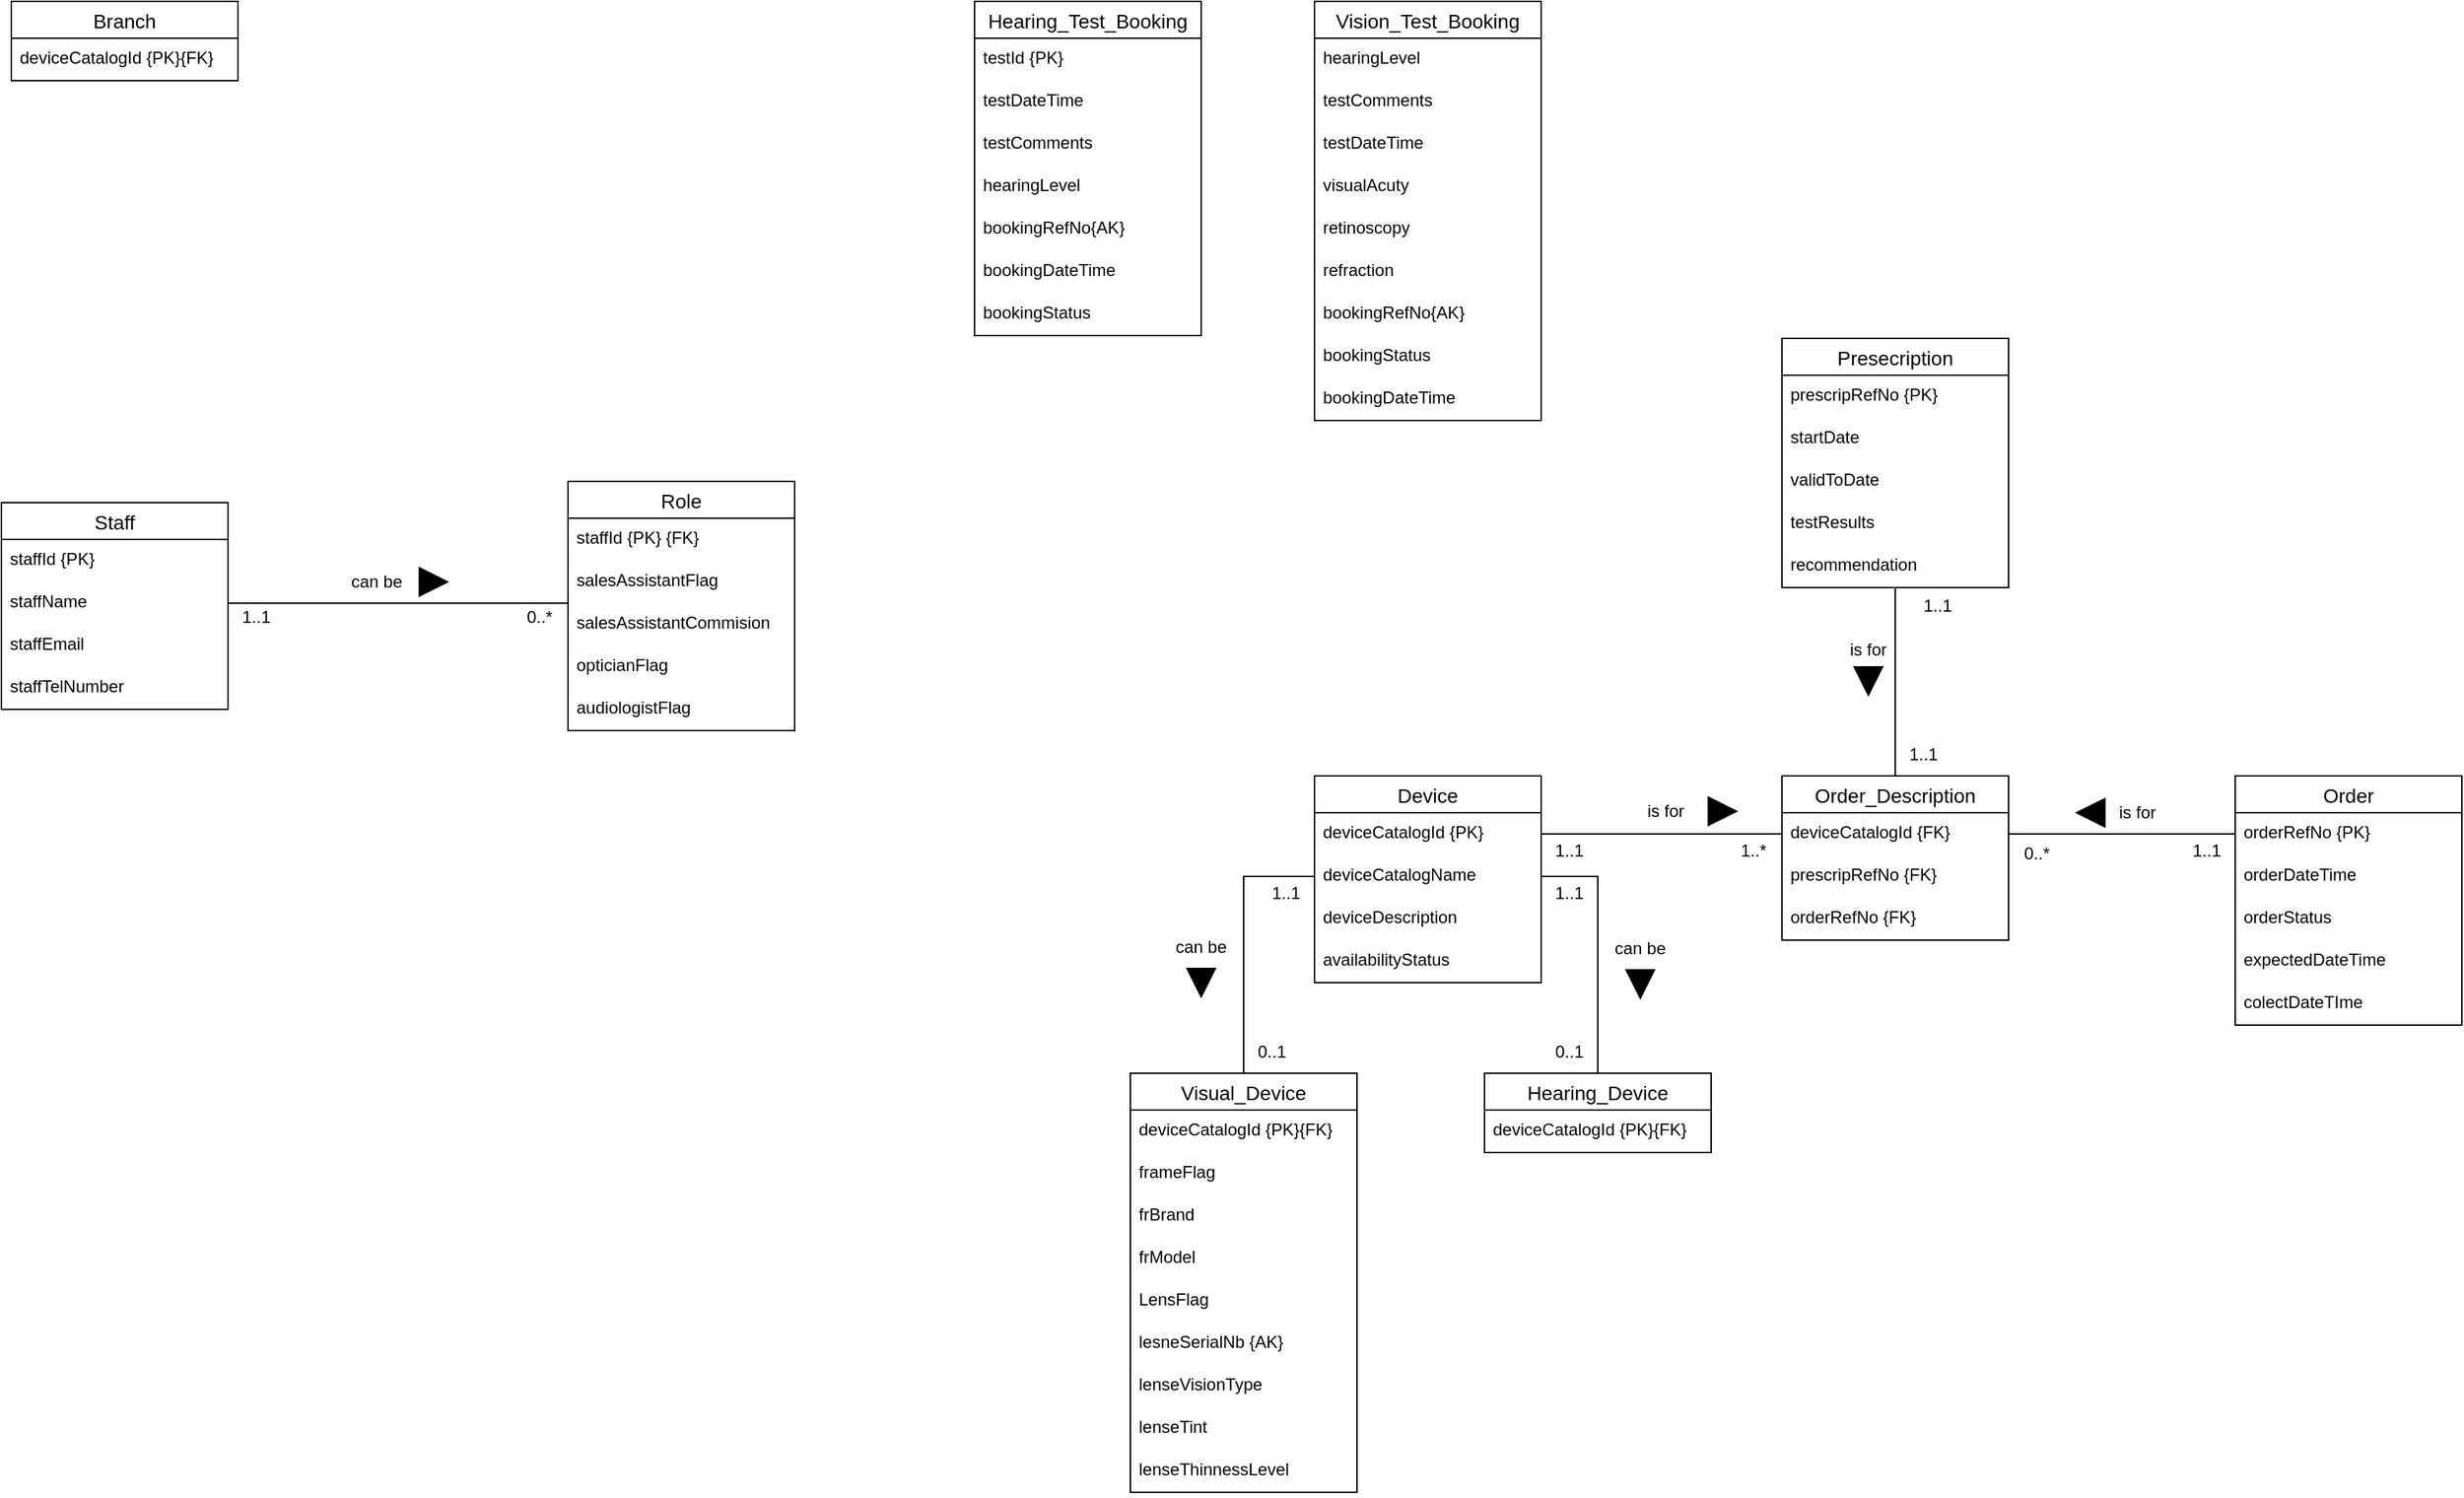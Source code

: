 <mxfile version="15.8.0" type="github">
  <diagram id="m7L3bO5dLPR57AYVn0N6" name="Page-1">
    <mxGraphModel dx="1673" dy="887" grid="1" gridSize="10" guides="1" tooltips="1" connect="1" arrows="1" fold="1" page="1" pageScale="1" pageWidth="850" pageHeight="1100" math="0" shadow="0">
      <root>
        <mxCell id="0" />
        <mxCell id="1" parent="0" />
        <mxCell id="rh7jWQ7DU89hcFFKtQTM-1" value="Staff" style="swimlane;fontStyle=0;childLayout=stackLayout;horizontal=1;startSize=26;horizontalStack=0;resizeParent=1;resizeParentMax=0;resizeLast=0;collapsible=1;marginBottom=0;align=center;fontSize=14;" vertex="1" parent="1">
          <mxGeometry x="33" y="394" width="160" height="146" as="geometry" />
        </mxCell>
        <mxCell id="rh7jWQ7DU89hcFFKtQTM-2" value="staffId {PK}" style="text;strokeColor=none;fillColor=none;spacingLeft=4;spacingRight=4;overflow=hidden;rotatable=0;points=[[0,0.5],[1,0.5]];portConstraint=eastwest;fontSize=12;" vertex="1" parent="rh7jWQ7DU89hcFFKtQTM-1">
          <mxGeometry y="26" width="160" height="30" as="geometry" />
        </mxCell>
        <mxCell id="rh7jWQ7DU89hcFFKtQTM-3" value="staffName" style="text;strokeColor=none;fillColor=none;spacingLeft=4;spacingRight=4;overflow=hidden;rotatable=0;points=[[0,0.5],[1,0.5]];portConstraint=eastwest;fontSize=12;" vertex="1" parent="rh7jWQ7DU89hcFFKtQTM-1">
          <mxGeometry y="56" width="160" height="30" as="geometry" />
        </mxCell>
        <mxCell id="rh7jWQ7DU89hcFFKtQTM-4" value="staffEmail" style="text;strokeColor=none;fillColor=none;spacingLeft=4;spacingRight=4;overflow=hidden;rotatable=0;points=[[0,0.5],[1,0.5]];portConstraint=eastwest;fontSize=12;" vertex="1" parent="rh7jWQ7DU89hcFFKtQTM-1">
          <mxGeometry y="86" width="160" height="30" as="geometry" />
        </mxCell>
        <mxCell id="rh7jWQ7DU89hcFFKtQTM-14" value="staffTelNumber" style="text;strokeColor=none;fillColor=none;spacingLeft=4;spacingRight=4;overflow=hidden;rotatable=0;points=[[0,0.5],[1,0.5]];portConstraint=eastwest;fontSize=12;" vertex="1" parent="rh7jWQ7DU89hcFFKtQTM-1">
          <mxGeometry y="116" width="160" height="30" as="geometry" />
        </mxCell>
        <mxCell id="rh7jWQ7DU89hcFFKtQTM-5" value="Role" style="swimlane;fontStyle=0;childLayout=stackLayout;horizontal=1;startSize=26;horizontalStack=0;resizeParent=1;resizeParentMax=0;resizeLast=0;collapsible=1;marginBottom=0;align=center;fontSize=14;" vertex="1" parent="1">
          <mxGeometry x="433" y="379" width="160" height="176" as="geometry" />
        </mxCell>
        <mxCell id="rh7jWQ7DU89hcFFKtQTM-15" value="staffId {PK} {FK}" style="text;strokeColor=none;fillColor=none;spacingLeft=4;spacingRight=4;overflow=hidden;rotatable=0;points=[[0,0.5],[1,0.5]];portConstraint=eastwest;fontSize=12;" vertex="1" parent="rh7jWQ7DU89hcFFKtQTM-5">
          <mxGeometry y="26" width="160" height="30" as="geometry" />
        </mxCell>
        <mxCell id="rh7jWQ7DU89hcFFKtQTM-6" value="salesAssistantFlag" style="text;strokeColor=none;fillColor=none;spacingLeft=4;spacingRight=4;overflow=hidden;rotatable=0;points=[[0,0.5],[1,0.5]];portConstraint=eastwest;fontSize=12;" vertex="1" parent="rh7jWQ7DU89hcFFKtQTM-5">
          <mxGeometry y="56" width="160" height="30" as="geometry" />
        </mxCell>
        <mxCell id="rh7jWQ7DU89hcFFKtQTM-16" value="salesAssistantCommision" style="text;strokeColor=none;fillColor=none;spacingLeft=4;spacingRight=4;overflow=hidden;rotatable=0;points=[[0,0.5],[1,0.5]];portConstraint=eastwest;fontSize=12;" vertex="1" parent="rh7jWQ7DU89hcFFKtQTM-5">
          <mxGeometry y="86" width="160" height="30" as="geometry" />
        </mxCell>
        <mxCell id="rh7jWQ7DU89hcFFKtQTM-7" value="opticianFlag" style="text;strokeColor=none;fillColor=none;spacingLeft=4;spacingRight=4;overflow=hidden;rotatable=0;points=[[0,0.5],[1,0.5]];portConstraint=eastwest;fontSize=12;" vertex="1" parent="rh7jWQ7DU89hcFFKtQTM-5">
          <mxGeometry y="116" width="160" height="30" as="geometry" />
        </mxCell>
        <mxCell id="rh7jWQ7DU89hcFFKtQTM-8" value="audiologistFlag" style="text;strokeColor=none;fillColor=none;spacingLeft=4;spacingRight=4;overflow=hidden;rotatable=0;points=[[0,0.5],[1,0.5]];portConstraint=eastwest;fontSize=12;" vertex="1" parent="rh7jWQ7DU89hcFFKtQTM-5">
          <mxGeometry y="146" width="160" height="30" as="geometry" />
        </mxCell>
        <mxCell id="rh7jWQ7DU89hcFFKtQTM-10" value="can be" style="text;html=1;strokeColor=none;fillColor=none;align=center;verticalAlign=middle;whiteSpace=wrap;rounded=0;" vertex="1" parent="1">
          <mxGeometry x="268" y="435" width="60" height="30" as="geometry" />
        </mxCell>
        <mxCell id="rh7jWQ7DU89hcFFKtQTM-11" value="" style="triangle;whiteSpace=wrap;html=1;fillColor=#000000;" vertex="1" parent="1">
          <mxGeometry x="328" y="440" width="20" height="20" as="geometry" />
        </mxCell>
        <mxCell id="rh7jWQ7DU89hcFFKtQTM-12" value="0..*" style="text;html=1;strokeColor=none;fillColor=none;align=center;verticalAlign=middle;whiteSpace=wrap;rounded=0;" vertex="1" parent="1">
          <mxGeometry x="383" y="460" width="60" height="30" as="geometry" />
        </mxCell>
        <mxCell id="rh7jWQ7DU89hcFFKtQTM-13" value="1..1" style="text;html=1;strokeColor=none;fillColor=none;align=center;verticalAlign=middle;whiteSpace=wrap;rounded=0;" vertex="1" parent="1">
          <mxGeometry x="183" y="460" width="60" height="30" as="geometry" />
        </mxCell>
        <mxCell id="rh7jWQ7DU89hcFFKtQTM-19" style="edgeStyle=orthogonalEdgeStyle;rounded=0;orthogonalLoop=1;jettySize=auto;html=1;entryX=0;entryY=0.5;entryDx=0;entryDy=0;endArrow=none;endFill=0;" edge="1" parent="1" source="rh7jWQ7DU89hcFFKtQTM-3" target="rh7jWQ7DU89hcFFKtQTM-6">
          <mxGeometry relative="1" as="geometry">
            <Array as="points">
              <mxPoint x="433" y="465" />
            </Array>
          </mxGeometry>
        </mxCell>
        <mxCell id="rh7jWQ7DU89hcFFKtQTM-20" value="Device" style="swimlane;fontStyle=0;childLayout=stackLayout;horizontal=1;startSize=26;horizontalStack=0;resizeParent=1;resizeParentMax=0;resizeLast=0;collapsible=1;marginBottom=0;align=center;fontSize=14;" vertex="1" parent="1">
          <mxGeometry x="960" y="587" width="160" height="146" as="geometry" />
        </mxCell>
        <mxCell id="rh7jWQ7DU89hcFFKtQTM-21" value="deviceCatalogId {PK}" style="text;strokeColor=none;fillColor=none;spacingLeft=4;spacingRight=4;overflow=hidden;rotatable=0;points=[[0,0.5],[1,0.5]];portConstraint=eastwest;fontSize=12;" vertex="1" parent="rh7jWQ7DU89hcFFKtQTM-20">
          <mxGeometry y="26" width="160" height="30" as="geometry" />
        </mxCell>
        <mxCell id="rh7jWQ7DU89hcFFKtQTM-22" value="deviceCatalogName" style="text;strokeColor=none;fillColor=none;spacingLeft=4;spacingRight=4;overflow=hidden;rotatable=0;points=[[0,0.5],[1,0.5]];portConstraint=eastwest;fontSize=12;" vertex="1" parent="rh7jWQ7DU89hcFFKtQTM-20">
          <mxGeometry y="56" width="160" height="30" as="geometry" />
        </mxCell>
        <mxCell id="rh7jWQ7DU89hcFFKtQTM-23" value="deviceDescription" style="text;strokeColor=none;fillColor=none;spacingLeft=4;spacingRight=4;overflow=hidden;rotatable=0;points=[[0,0.5],[1,0.5]];portConstraint=eastwest;fontSize=12;" vertex="1" parent="rh7jWQ7DU89hcFFKtQTM-20">
          <mxGeometry y="86" width="160" height="30" as="geometry" />
        </mxCell>
        <mxCell id="rh7jWQ7DU89hcFFKtQTM-24" value="availabilityStatus" style="text;strokeColor=none;fillColor=none;spacingLeft=4;spacingRight=4;overflow=hidden;rotatable=0;points=[[0,0.5],[1,0.5]];portConstraint=eastwest;fontSize=12;" vertex="1" parent="rh7jWQ7DU89hcFFKtQTM-20">
          <mxGeometry y="116" width="160" height="30" as="geometry" />
        </mxCell>
        <mxCell id="rh7jWQ7DU89hcFFKtQTM-25" value="Visual_Device" style="swimlane;fontStyle=0;childLayout=stackLayout;horizontal=1;startSize=26;horizontalStack=0;resizeParent=1;resizeParentMax=0;resizeLast=0;collapsible=1;marginBottom=0;align=center;fontSize=14;" vertex="1" parent="1">
          <mxGeometry x="830" y="797" width="160" height="296" as="geometry" />
        </mxCell>
        <mxCell id="rh7jWQ7DU89hcFFKtQTM-51" value="deviceCatalogId {PK}{FK}" style="text;strokeColor=none;fillColor=none;spacingLeft=4;spacingRight=4;overflow=hidden;rotatable=0;points=[[0,0.5],[1,0.5]];portConstraint=eastwest;fontSize=12;" vertex="1" parent="rh7jWQ7DU89hcFFKtQTM-25">
          <mxGeometry y="26" width="160" height="30" as="geometry" />
        </mxCell>
        <mxCell id="rh7jWQ7DU89hcFFKtQTM-53" value="frameFlag" style="text;strokeColor=none;fillColor=none;spacingLeft=4;spacingRight=4;overflow=hidden;rotatable=0;points=[[0,0.5],[1,0.5]];portConstraint=eastwest;fontSize=12;" vertex="1" parent="rh7jWQ7DU89hcFFKtQTM-25">
          <mxGeometry y="56" width="160" height="30" as="geometry" />
        </mxCell>
        <mxCell id="rh7jWQ7DU89hcFFKtQTM-54" value="frBrand" style="text;strokeColor=none;fillColor=none;spacingLeft=4;spacingRight=4;overflow=hidden;rotatable=0;points=[[0,0.5],[1,0.5]];portConstraint=eastwest;fontSize=12;" vertex="1" parent="rh7jWQ7DU89hcFFKtQTM-25">
          <mxGeometry y="86" width="160" height="30" as="geometry" />
        </mxCell>
        <mxCell id="rh7jWQ7DU89hcFFKtQTM-55" value="frModel" style="text;strokeColor=none;fillColor=none;spacingLeft=4;spacingRight=4;overflow=hidden;rotatable=0;points=[[0,0.5],[1,0.5]];portConstraint=eastwest;fontSize=12;" vertex="1" parent="rh7jWQ7DU89hcFFKtQTM-25">
          <mxGeometry y="116" width="160" height="30" as="geometry" />
        </mxCell>
        <mxCell id="rh7jWQ7DU89hcFFKtQTM-56" value="LensFlag" style="text;strokeColor=none;fillColor=none;spacingLeft=4;spacingRight=4;overflow=hidden;rotatable=0;points=[[0,0.5],[1,0.5]];portConstraint=eastwest;fontSize=12;" vertex="1" parent="rh7jWQ7DU89hcFFKtQTM-25">
          <mxGeometry y="146" width="160" height="30" as="geometry" />
        </mxCell>
        <mxCell id="rh7jWQ7DU89hcFFKtQTM-57" value="lesneSerialNb {AK}" style="text;strokeColor=none;fillColor=none;spacingLeft=4;spacingRight=4;overflow=hidden;rotatable=0;points=[[0,0.5],[1,0.5]];portConstraint=eastwest;fontSize=12;" vertex="1" parent="rh7jWQ7DU89hcFFKtQTM-25">
          <mxGeometry y="176" width="160" height="30" as="geometry" />
        </mxCell>
        <mxCell id="rh7jWQ7DU89hcFFKtQTM-59" value="lenseVisionType" style="text;strokeColor=none;fillColor=none;spacingLeft=4;spacingRight=4;overflow=hidden;rotatable=0;points=[[0,0.5],[1,0.5]];portConstraint=eastwest;fontSize=12;" vertex="1" parent="rh7jWQ7DU89hcFFKtQTM-25">
          <mxGeometry y="206" width="160" height="30" as="geometry" />
        </mxCell>
        <mxCell id="rh7jWQ7DU89hcFFKtQTM-60" value="lenseTint" style="text;strokeColor=none;fillColor=none;spacingLeft=4;spacingRight=4;overflow=hidden;rotatable=0;points=[[0,0.5],[1,0.5]];portConstraint=eastwest;fontSize=12;" vertex="1" parent="rh7jWQ7DU89hcFFKtQTM-25">
          <mxGeometry y="236" width="160" height="30" as="geometry" />
        </mxCell>
        <mxCell id="rh7jWQ7DU89hcFFKtQTM-58" value="lenseThinnessLevel" style="text;strokeColor=none;fillColor=none;spacingLeft=4;spacingRight=4;overflow=hidden;rotatable=0;points=[[0,0.5],[1,0.5]];portConstraint=eastwest;fontSize=12;" vertex="1" parent="rh7jWQ7DU89hcFFKtQTM-25">
          <mxGeometry y="266" width="160" height="30" as="geometry" />
        </mxCell>
        <mxCell id="rh7jWQ7DU89hcFFKtQTM-30" value="Hearing_Device" style="swimlane;fontStyle=0;childLayout=stackLayout;horizontal=1;startSize=26;horizontalStack=0;resizeParent=1;resizeParentMax=0;resizeLast=0;collapsible=1;marginBottom=0;align=center;fontSize=14;" vertex="1" parent="1">
          <mxGeometry x="1080" y="797" width="160" height="56" as="geometry" />
        </mxCell>
        <mxCell id="rh7jWQ7DU89hcFFKtQTM-52" value="deviceCatalogId {PK}{FK}" style="text;strokeColor=none;fillColor=none;spacingLeft=4;spacingRight=4;overflow=hidden;rotatable=0;points=[[0,0.5],[1,0.5]];portConstraint=eastwest;fontSize=12;" vertex="1" parent="rh7jWQ7DU89hcFFKtQTM-30">
          <mxGeometry y="26" width="160" height="30" as="geometry" />
        </mxCell>
        <mxCell id="rh7jWQ7DU89hcFFKtQTM-35" style="edgeStyle=orthogonalEdgeStyle;rounded=0;orthogonalLoop=1;jettySize=auto;html=1;endArrow=none;endFill=0;" edge="1" parent="1" source="rh7jWQ7DU89hcFFKtQTM-22" target="rh7jWQ7DU89hcFFKtQTM-25">
          <mxGeometry relative="1" as="geometry" />
        </mxCell>
        <mxCell id="rh7jWQ7DU89hcFFKtQTM-36" style="edgeStyle=orthogonalEdgeStyle;rounded=0;orthogonalLoop=1;jettySize=auto;html=1;endArrow=none;endFill=0;" edge="1" parent="1" source="rh7jWQ7DU89hcFFKtQTM-22" target="rh7jWQ7DU89hcFFKtQTM-30">
          <mxGeometry relative="1" as="geometry" />
        </mxCell>
        <mxCell id="rh7jWQ7DU89hcFFKtQTM-37" value="can be" style="text;html=1;strokeColor=none;fillColor=none;align=center;verticalAlign=middle;whiteSpace=wrap;rounded=0;" vertex="1" parent="1">
          <mxGeometry x="850" y="693" width="60" height="30" as="geometry" />
        </mxCell>
        <mxCell id="rh7jWQ7DU89hcFFKtQTM-39" value="" style="triangle;whiteSpace=wrap;html=1;fillColor=#000000;direction=south;" vertex="1" parent="1">
          <mxGeometry x="870" y="723" width="20" height="20" as="geometry" />
        </mxCell>
        <mxCell id="rh7jWQ7DU89hcFFKtQTM-40" value="can be" style="text;html=1;strokeColor=none;fillColor=none;align=center;verticalAlign=middle;whiteSpace=wrap;rounded=0;" vertex="1" parent="1">
          <mxGeometry x="1160" y="694" width="60" height="30" as="geometry" />
        </mxCell>
        <mxCell id="rh7jWQ7DU89hcFFKtQTM-41" value="" style="triangle;whiteSpace=wrap;html=1;fillColor=#000000;direction=south;" vertex="1" parent="1">
          <mxGeometry x="1180" y="724" width="20" height="20" as="geometry" />
        </mxCell>
        <mxCell id="rh7jWQ7DU89hcFFKtQTM-42" value="0..1" style="text;html=1;strokeColor=none;fillColor=none;align=center;verticalAlign=middle;whiteSpace=wrap;rounded=0;" vertex="1" parent="1">
          <mxGeometry x="900" y="767" width="60" height="30" as="geometry" />
        </mxCell>
        <mxCell id="rh7jWQ7DU89hcFFKtQTM-43" value="0..1" style="text;html=1;strokeColor=none;fillColor=none;align=center;verticalAlign=middle;whiteSpace=wrap;rounded=0;" vertex="1" parent="1">
          <mxGeometry x="1110" y="767" width="60" height="30" as="geometry" />
        </mxCell>
        <mxCell id="rh7jWQ7DU89hcFFKtQTM-44" value="1..1" style="text;html=1;strokeColor=none;fillColor=none;align=center;verticalAlign=middle;whiteSpace=wrap;rounded=0;" vertex="1" parent="1">
          <mxGeometry x="1110" y="655" width="60" height="30" as="geometry" />
        </mxCell>
        <mxCell id="rh7jWQ7DU89hcFFKtQTM-45" value="1..1" style="text;html=1;strokeColor=none;fillColor=none;align=center;verticalAlign=middle;whiteSpace=wrap;rounded=0;" vertex="1" parent="1">
          <mxGeometry x="910" y="655" width="60" height="30" as="geometry" />
        </mxCell>
        <mxCell id="rh7jWQ7DU89hcFFKtQTM-61" value="Hearing_Test_Booking" style="swimlane;fontStyle=0;childLayout=stackLayout;horizontal=1;startSize=26;horizontalStack=0;resizeParent=1;resizeParentMax=0;resizeLast=0;collapsible=1;marginBottom=0;align=center;fontSize=14;" vertex="1" parent="1">
          <mxGeometry x="720" y="40" width="160" height="236" as="geometry" />
        </mxCell>
        <mxCell id="rh7jWQ7DU89hcFFKtQTM-62" value="testId {PK}" style="text;strokeColor=none;fillColor=none;spacingLeft=4;spacingRight=4;overflow=hidden;rotatable=0;points=[[0,0.5],[1,0.5]];portConstraint=eastwest;fontSize=12;" vertex="1" parent="rh7jWQ7DU89hcFFKtQTM-61">
          <mxGeometry y="26" width="160" height="30" as="geometry" />
        </mxCell>
        <mxCell id="rh7jWQ7DU89hcFFKtQTM-63" value="testDateTime" style="text;strokeColor=none;fillColor=none;spacingLeft=4;spacingRight=4;overflow=hidden;rotatable=0;points=[[0,0.5],[1,0.5]];portConstraint=eastwest;fontSize=12;" vertex="1" parent="rh7jWQ7DU89hcFFKtQTM-61">
          <mxGeometry y="56" width="160" height="30" as="geometry" />
        </mxCell>
        <mxCell id="rh7jWQ7DU89hcFFKtQTM-64" value="testComments" style="text;strokeColor=none;fillColor=none;spacingLeft=4;spacingRight=4;overflow=hidden;rotatable=0;points=[[0,0.5],[1,0.5]];portConstraint=eastwest;fontSize=12;" vertex="1" parent="rh7jWQ7DU89hcFFKtQTM-61">
          <mxGeometry y="86" width="160" height="30" as="geometry" />
        </mxCell>
        <mxCell id="rh7jWQ7DU89hcFFKtQTM-71" value="hearingLevel" style="text;strokeColor=none;fillColor=none;spacingLeft=4;spacingRight=4;overflow=hidden;rotatable=0;points=[[0,0.5],[1,0.5]];portConstraint=eastwest;fontSize=12;" vertex="1" parent="rh7jWQ7DU89hcFFKtQTM-61">
          <mxGeometry y="116" width="160" height="30" as="geometry" />
        </mxCell>
        <mxCell id="rh7jWQ7DU89hcFFKtQTM-88" value="bookingRefNo{AK}" style="text;strokeColor=none;fillColor=none;spacingLeft=4;spacingRight=4;overflow=hidden;rotatable=0;points=[[0,0.5],[1,0.5]];portConstraint=eastwest;fontSize=12;" vertex="1" parent="rh7jWQ7DU89hcFFKtQTM-61">
          <mxGeometry y="146" width="160" height="30" as="geometry" />
        </mxCell>
        <mxCell id="rh7jWQ7DU89hcFFKtQTM-89" value="bookingDateTime" style="text;strokeColor=none;fillColor=none;spacingLeft=4;spacingRight=4;overflow=hidden;rotatable=0;points=[[0,0.5],[1,0.5]];portConstraint=eastwest;fontSize=12;" vertex="1" parent="rh7jWQ7DU89hcFFKtQTM-61">
          <mxGeometry y="176" width="160" height="30" as="geometry" />
        </mxCell>
        <mxCell id="rh7jWQ7DU89hcFFKtQTM-90" value="bookingStatus" style="text;strokeColor=none;fillColor=none;spacingLeft=4;spacingRight=4;overflow=hidden;rotatable=0;points=[[0,0.5],[1,0.5]];portConstraint=eastwest;fontSize=12;" vertex="1" parent="rh7jWQ7DU89hcFFKtQTM-61">
          <mxGeometry y="206" width="160" height="30" as="geometry" />
        </mxCell>
        <mxCell id="rh7jWQ7DU89hcFFKtQTM-66" value="Vision_Test_Booking" style="swimlane;fontStyle=0;childLayout=stackLayout;horizontal=1;startSize=26;horizontalStack=0;resizeParent=1;resizeParentMax=0;resizeLast=0;collapsible=1;marginBottom=0;align=center;fontSize=14;" vertex="1" parent="1">
          <mxGeometry x="960" y="40" width="160" height="296" as="geometry" />
        </mxCell>
        <mxCell id="rh7jWQ7DU89hcFFKtQTM-75" value="hearingLevel" style="text;strokeColor=none;fillColor=none;spacingLeft=4;spacingRight=4;overflow=hidden;rotatable=0;points=[[0,0.5],[1,0.5]];portConstraint=eastwest;fontSize=12;" vertex="1" parent="rh7jWQ7DU89hcFFKtQTM-66">
          <mxGeometry y="26" width="160" height="30" as="geometry" />
        </mxCell>
        <mxCell id="rh7jWQ7DU89hcFFKtQTM-74" value="testComments" style="text;strokeColor=none;fillColor=none;spacingLeft=4;spacingRight=4;overflow=hidden;rotatable=0;points=[[0,0.5],[1,0.5]];portConstraint=eastwest;fontSize=12;" vertex="1" parent="rh7jWQ7DU89hcFFKtQTM-66">
          <mxGeometry y="56" width="160" height="30" as="geometry" />
        </mxCell>
        <mxCell id="rh7jWQ7DU89hcFFKtQTM-73" value="testDateTime" style="text;strokeColor=none;fillColor=none;spacingLeft=4;spacingRight=4;overflow=hidden;rotatable=0;points=[[0,0.5],[1,0.5]];portConstraint=eastwest;fontSize=12;" vertex="1" parent="rh7jWQ7DU89hcFFKtQTM-66">
          <mxGeometry y="86" width="160" height="30" as="geometry" />
        </mxCell>
        <mxCell id="rh7jWQ7DU89hcFFKtQTM-72" value="visualAcuty" style="text;strokeColor=none;fillColor=none;spacingLeft=4;spacingRight=4;overflow=hidden;rotatable=0;points=[[0,0.5],[1,0.5]];portConstraint=eastwest;fontSize=12;" vertex="1" parent="rh7jWQ7DU89hcFFKtQTM-66">
          <mxGeometry y="116" width="160" height="30" as="geometry" />
        </mxCell>
        <mxCell id="rh7jWQ7DU89hcFFKtQTM-76" value="retinoscopy" style="text;strokeColor=none;fillColor=none;spacingLeft=4;spacingRight=4;overflow=hidden;rotatable=0;points=[[0,0.5],[1,0.5]];portConstraint=eastwest;fontSize=12;" vertex="1" parent="rh7jWQ7DU89hcFFKtQTM-66">
          <mxGeometry y="146" width="160" height="30" as="geometry" />
        </mxCell>
        <mxCell id="rh7jWQ7DU89hcFFKtQTM-77" value="refraction" style="text;strokeColor=none;fillColor=none;spacingLeft=4;spacingRight=4;overflow=hidden;rotatable=0;points=[[0,0.5],[1,0.5]];portConstraint=eastwest;fontSize=12;" vertex="1" parent="rh7jWQ7DU89hcFFKtQTM-66">
          <mxGeometry y="176" width="160" height="30" as="geometry" />
        </mxCell>
        <mxCell id="rh7jWQ7DU89hcFFKtQTM-91" value="bookingRefNo{AK}" style="text;strokeColor=none;fillColor=none;spacingLeft=4;spacingRight=4;overflow=hidden;rotatable=0;points=[[0,0.5],[1,0.5]];portConstraint=eastwest;fontSize=12;" vertex="1" parent="rh7jWQ7DU89hcFFKtQTM-66">
          <mxGeometry y="206" width="160" height="30" as="geometry" />
        </mxCell>
        <mxCell id="rh7jWQ7DU89hcFFKtQTM-93" value="bookingStatus" style="text;strokeColor=none;fillColor=none;spacingLeft=4;spacingRight=4;overflow=hidden;rotatable=0;points=[[0,0.5],[1,0.5]];portConstraint=eastwest;fontSize=12;" vertex="1" parent="rh7jWQ7DU89hcFFKtQTM-66">
          <mxGeometry y="236" width="160" height="30" as="geometry" />
        </mxCell>
        <mxCell id="rh7jWQ7DU89hcFFKtQTM-92" value="bookingDateTime" style="text;strokeColor=none;fillColor=none;spacingLeft=4;spacingRight=4;overflow=hidden;rotatable=0;points=[[0,0.5],[1,0.5]];portConstraint=eastwest;fontSize=12;" vertex="1" parent="rh7jWQ7DU89hcFFKtQTM-66">
          <mxGeometry y="266" width="160" height="30" as="geometry" />
        </mxCell>
        <mxCell id="rh7jWQ7DU89hcFFKtQTM-94" value="Branch" style="swimlane;fontStyle=0;childLayout=stackLayout;horizontal=1;startSize=26;horizontalStack=0;resizeParent=1;resizeParentMax=0;resizeLast=0;collapsible=1;marginBottom=0;align=center;fontSize=14;" vertex="1" parent="1">
          <mxGeometry x="40" y="40" width="160" height="56" as="geometry" />
        </mxCell>
        <mxCell id="rh7jWQ7DU89hcFFKtQTM-95" value="deviceCatalogId {PK}{FK}" style="text;strokeColor=none;fillColor=none;spacingLeft=4;spacingRight=4;overflow=hidden;rotatable=0;points=[[0,0.5],[1,0.5]];portConstraint=eastwest;fontSize=12;" vertex="1" parent="rh7jWQ7DU89hcFFKtQTM-94">
          <mxGeometry y="26" width="160" height="30" as="geometry" />
        </mxCell>
        <mxCell id="rh7jWQ7DU89hcFFKtQTM-116" style="edgeStyle=orthogonalEdgeStyle;rounded=0;orthogonalLoop=1;jettySize=auto;html=1;endArrow=none;endFill=0;" edge="1" parent="1" source="rh7jWQ7DU89hcFFKtQTM-96" target="rh7jWQ7DU89hcFFKtQTM-100">
          <mxGeometry relative="1" as="geometry">
            <mxPoint x="1370.0" y="441.0" as="targetPoint" />
          </mxGeometry>
        </mxCell>
        <mxCell id="rh7jWQ7DU89hcFFKtQTM-96" value="Order_Description" style="swimlane;fontStyle=0;childLayout=stackLayout;horizontal=1;startSize=26;horizontalStack=0;resizeParent=1;resizeParentMax=0;resizeLast=0;collapsible=1;marginBottom=0;align=center;fontSize=14;" vertex="1" parent="1">
          <mxGeometry x="1290" y="587" width="160" height="116" as="geometry" />
        </mxCell>
        <mxCell id="rh7jWQ7DU89hcFFKtQTM-111" value="deviceCatalogId {FK}" style="text;strokeColor=none;fillColor=none;spacingLeft=4;spacingRight=4;overflow=hidden;rotatable=0;points=[[0,0.5],[1,0.5]];portConstraint=eastwest;fontSize=12;" vertex="1" parent="rh7jWQ7DU89hcFFKtQTM-96">
          <mxGeometry y="26" width="160" height="30" as="geometry" />
        </mxCell>
        <mxCell id="rh7jWQ7DU89hcFFKtQTM-112" value="prescripRefNo {FK}" style="text;strokeColor=none;fillColor=none;spacingLeft=4;spacingRight=4;overflow=hidden;rotatable=0;points=[[0,0.5],[1,0.5]];portConstraint=eastwest;fontSize=12;" vertex="1" parent="rh7jWQ7DU89hcFFKtQTM-96">
          <mxGeometry y="56" width="160" height="30" as="geometry" />
        </mxCell>
        <mxCell id="rh7jWQ7DU89hcFFKtQTM-114" value="orderRefNo {FK}" style="text;strokeColor=none;fillColor=none;spacingLeft=4;spacingRight=4;overflow=hidden;rotatable=0;points=[[0,0.5],[1,0.5]];portConstraint=eastwest;fontSize=12;" vertex="1" parent="rh7jWQ7DU89hcFFKtQTM-96">
          <mxGeometry y="86" width="160" height="30" as="geometry" />
        </mxCell>
        <mxCell id="rh7jWQ7DU89hcFFKtQTM-98" value="Order" style="swimlane;fontStyle=0;childLayout=stackLayout;horizontal=1;startSize=26;horizontalStack=0;resizeParent=1;resizeParentMax=0;resizeLast=0;collapsible=1;marginBottom=0;align=center;fontSize=14;" vertex="1" parent="1">
          <mxGeometry x="1610" y="587" width="160" height="176" as="geometry" />
        </mxCell>
        <mxCell id="rh7jWQ7DU89hcFFKtQTM-99" value="orderRefNo {PK}" style="text;strokeColor=none;fillColor=none;spacingLeft=4;spacingRight=4;overflow=hidden;rotatable=0;points=[[0,0.5],[1,0.5]];portConstraint=eastwest;fontSize=12;" vertex="1" parent="rh7jWQ7DU89hcFFKtQTM-98">
          <mxGeometry y="26" width="160" height="30" as="geometry" />
        </mxCell>
        <mxCell id="rh7jWQ7DU89hcFFKtQTM-106" value="orderDateTime" style="text;strokeColor=none;fillColor=none;spacingLeft=4;spacingRight=4;overflow=hidden;rotatable=0;points=[[0,0.5],[1,0.5]];portConstraint=eastwest;fontSize=12;" vertex="1" parent="rh7jWQ7DU89hcFFKtQTM-98">
          <mxGeometry y="56" width="160" height="30" as="geometry" />
        </mxCell>
        <mxCell id="rh7jWQ7DU89hcFFKtQTM-108" value="orderStatus" style="text;strokeColor=none;fillColor=none;spacingLeft=4;spacingRight=4;overflow=hidden;rotatable=0;points=[[0,0.5],[1,0.5]];portConstraint=eastwest;fontSize=12;" vertex="1" parent="rh7jWQ7DU89hcFFKtQTM-98">
          <mxGeometry y="86" width="160" height="30" as="geometry" />
        </mxCell>
        <mxCell id="rh7jWQ7DU89hcFFKtQTM-109" value="expectedDateTime" style="text;strokeColor=none;fillColor=none;spacingLeft=4;spacingRight=4;overflow=hidden;rotatable=0;points=[[0,0.5],[1,0.5]];portConstraint=eastwest;fontSize=12;" vertex="1" parent="rh7jWQ7DU89hcFFKtQTM-98">
          <mxGeometry y="116" width="160" height="30" as="geometry" />
        </mxCell>
        <mxCell id="rh7jWQ7DU89hcFFKtQTM-107" value="colectDateTIme" style="text;strokeColor=none;fillColor=none;spacingLeft=4;spacingRight=4;overflow=hidden;rotatable=0;points=[[0,0.5],[1,0.5]];portConstraint=eastwest;fontSize=12;" vertex="1" parent="rh7jWQ7DU89hcFFKtQTM-98">
          <mxGeometry y="146" width="160" height="30" as="geometry" />
        </mxCell>
        <mxCell id="rh7jWQ7DU89hcFFKtQTM-100" value="Presecription" style="swimlane;fontStyle=0;childLayout=stackLayout;horizontal=1;startSize=26;horizontalStack=0;resizeParent=1;resizeParentMax=0;resizeLast=0;collapsible=1;marginBottom=0;align=center;fontSize=14;" vertex="1" parent="1">
          <mxGeometry x="1290" y="278" width="160" height="176" as="geometry" />
        </mxCell>
        <mxCell id="rh7jWQ7DU89hcFFKtQTM-101" value="prescripRefNo {PK}" style="text;strokeColor=none;fillColor=none;spacingLeft=4;spacingRight=4;overflow=hidden;rotatable=0;points=[[0,0.5],[1,0.5]];portConstraint=eastwest;fontSize=12;" vertex="1" parent="rh7jWQ7DU89hcFFKtQTM-100">
          <mxGeometry y="26" width="160" height="30" as="geometry" />
        </mxCell>
        <mxCell id="rh7jWQ7DU89hcFFKtQTM-103" value="startDate" style="text;strokeColor=none;fillColor=none;spacingLeft=4;spacingRight=4;overflow=hidden;rotatable=0;points=[[0,0.5],[1,0.5]];portConstraint=eastwest;fontSize=12;" vertex="1" parent="rh7jWQ7DU89hcFFKtQTM-100">
          <mxGeometry y="56" width="160" height="30" as="geometry" />
        </mxCell>
        <mxCell id="rh7jWQ7DU89hcFFKtQTM-104" value="validToDate" style="text;strokeColor=none;fillColor=none;spacingLeft=4;spacingRight=4;overflow=hidden;rotatable=0;points=[[0,0.5],[1,0.5]];portConstraint=eastwest;fontSize=12;" vertex="1" parent="rh7jWQ7DU89hcFFKtQTM-100">
          <mxGeometry y="86" width="160" height="30" as="geometry" />
        </mxCell>
        <mxCell id="rh7jWQ7DU89hcFFKtQTM-102" value="testResults" style="text;strokeColor=none;fillColor=none;spacingLeft=4;spacingRight=4;overflow=hidden;rotatable=0;points=[[0,0.5],[1,0.5]];portConstraint=eastwest;fontSize=12;" vertex="1" parent="rh7jWQ7DU89hcFFKtQTM-100">
          <mxGeometry y="116" width="160" height="30" as="geometry" />
        </mxCell>
        <mxCell id="rh7jWQ7DU89hcFFKtQTM-105" value="recommendation" style="text;strokeColor=none;fillColor=none;spacingLeft=4;spacingRight=4;overflow=hidden;rotatable=0;points=[[0,0.5],[1,0.5]];portConstraint=eastwest;fontSize=12;" vertex="1" parent="rh7jWQ7DU89hcFFKtQTM-100">
          <mxGeometry y="146" width="160" height="30" as="geometry" />
        </mxCell>
        <mxCell id="rh7jWQ7DU89hcFFKtQTM-115" style="edgeStyle=orthogonalEdgeStyle;rounded=0;orthogonalLoop=1;jettySize=auto;html=1;endArrow=none;endFill=0;" edge="1" parent="1" source="rh7jWQ7DU89hcFFKtQTM-21" target="rh7jWQ7DU89hcFFKtQTM-111">
          <mxGeometry relative="1" as="geometry" />
        </mxCell>
        <mxCell id="rh7jWQ7DU89hcFFKtQTM-117" style="edgeStyle=orthogonalEdgeStyle;rounded=0;orthogonalLoop=1;jettySize=auto;html=1;endArrow=none;endFill=0;" edge="1" parent="1" source="rh7jWQ7DU89hcFFKtQTM-111" target="rh7jWQ7DU89hcFFKtQTM-99">
          <mxGeometry relative="1" as="geometry" />
        </mxCell>
        <mxCell id="rh7jWQ7DU89hcFFKtQTM-118" value="1..1" style="text;html=1;strokeColor=none;fillColor=none;align=center;verticalAlign=middle;whiteSpace=wrap;rounded=0;" vertex="1" parent="1">
          <mxGeometry x="1110" y="625" width="60" height="30" as="geometry" />
        </mxCell>
        <mxCell id="rh7jWQ7DU89hcFFKtQTM-119" value="1..1" style="text;html=1;strokeColor=none;fillColor=none;align=center;verticalAlign=middle;whiteSpace=wrap;rounded=0;" vertex="1" parent="1">
          <mxGeometry x="1370" y="452" width="60" height="30" as="geometry" />
        </mxCell>
        <mxCell id="rh7jWQ7DU89hcFFKtQTM-120" value="1..1" style="text;html=1;strokeColor=none;fillColor=none;align=center;verticalAlign=middle;whiteSpace=wrap;rounded=0;" vertex="1" parent="1">
          <mxGeometry x="1560" y="625" width="60" height="30" as="geometry" />
        </mxCell>
        <mxCell id="rh7jWQ7DU89hcFFKtQTM-121" value="1..*" style="text;html=1;strokeColor=none;fillColor=none;align=center;verticalAlign=middle;whiteSpace=wrap;rounded=0;" vertex="1" parent="1">
          <mxGeometry x="1240" y="625" width="60" height="30" as="geometry" />
        </mxCell>
        <mxCell id="rh7jWQ7DU89hcFFKtQTM-122" value="1..1" style="text;html=1;strokeColor=none;fillColor=none;align=center;verticalAlign=middle;whiteSpace=wrap;rounded=0;" vertex="1" parent="1">
          <mxGeometry x="1360" y="557" width="60" height="30" as="geometry" />
        </mxCell>
        <mxCell id="rh7jWQ7DU89hcFFKtQTM-123" value="0..*" style="text;html=1;strokeColor=none;fillColor=none;align=center;verticalAlign=middle;whiteSpace=wrap;rounded=0;" vertex="1" parent="1">
          <mxGeometry x="1440" y="627" width="60" height="30" as="geometry" />
        </mxCell>
        <mxCell id="rh7jWQ7DU89hcFFKtQTM-124" value="is for" style="text;html=1;strokeColor=none;fillColor=none;align=center;verticalAlign=middle;whiteSpace=wrap;rounded=0;" vertex="1" parent="1">
          <mxGeometry x="1511" y="598" width="60" height="30" as="geometry" />
        </mxCell>
        <mxCell id="rh7jWQ7DU89hcFFKtQTM-125" value="" style="triangle;whiteSpace=wrap;html=1;fillColor=#000000;direction=west;" vertex="1" parent="1">
          <mxGeometry x="1498" y="603" width="20" height="20" as="geometry" />
        </mxCell>
        <mxCell id="rh7jWQ7DU89hcFFKtQTM-126" value="is for" style="text;html=1;strokeColor=none;fillColor=none;align=center;verticalAlign=middle;whiteSpace=wrap;rounded=0;" vertex="1" parent="1">
          <mxGeometry x="1178" y="597" width="60" height="30" as="geometry" />
        </mxCell>
        <mxCell id="rh7jWQ7DU89hcFFKtQTM-127" value="" style="triangle;whiteSpace=wrap;html=1;fillColor=#000000;direction=east;" vertex="1" parent="1">
          <mxGeometry x="1238" y="602" width="20" height="20" as="geometry" />
        </mxCell>
        <mxCell id="rh7jWQ7DU89hcFFKtQTM-128" value="is for" style="text;html=1;strokeColor=none;fillColor=none;align=center;verticalAlign=middle;whiteSpace=wrap;rounded=0;" vertex="1" parent="1">
          <mxGeometry x="1321" y="483" width="60" height="30" as="geometry" />
        </mxCell>
        <mxCell id="rh7jWQ7DU89hcFFKtQTM-129" value="" style="triangle;whiteSpace=wrap;html=1;fillColor=#000000;direction=south;" vertex="1" parent="1">
          <mxGeometry x="1341" y="510" width="20" height="20" as="geometry" />
        </mxCell>
      </root>
    </mxGraphModel>
  </diagram>
</mxfile>
